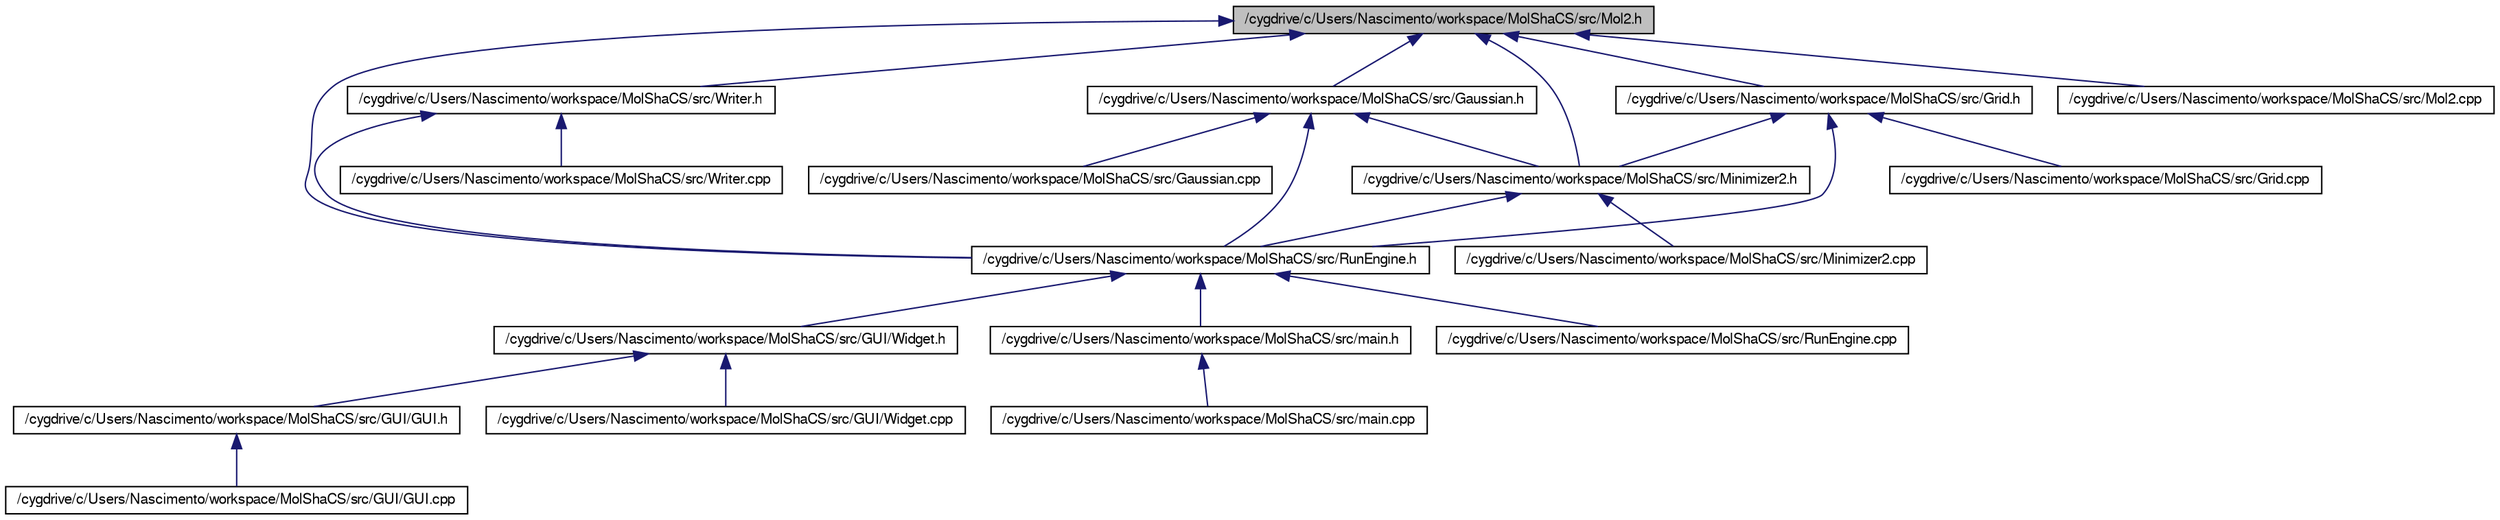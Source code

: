 digraph G
{
  edge [fontname="FreeSans",fontsize="10",labelfontname="FreeSans",labelfontsize="10"];
  node [fontname="FreeSans",fontsize="10",shape=record];
  Node1 [label="/cygdrive/c/Users/Nascimento/workspace/MolShaCS/src/Mol2.h",height=0.2,width=0.4,color="black", fillcolor="grey75", style="filled" fontcolor="black"];
  Node1 -> Node2 [dir=back,color="midnightblue",fontsize="10",style="solid"];
  Node2 [label="/cygdrive/c/Users/Nascimento/workspace/MolShaCS/src/Gaussian.h",height=0.2,width=0.4,color="black", fillcolor="white", style="filled",URL="$Gaussian_8h.html"];
  Node2 -> Node3 [dir=back,color="midnightblue",fontsize="10",style="solid"];
  Node3 [label="/cygdrive/c/Users/Nascimento/workspace/MolShaCS/src/Gaussian.cpp",height=0.2,width=0.4,color="black", fillcolor="white", style="filled",URL="$Gaussian_8cpp.html"];
  Node2 -> Node4 [dir=back,color="midnightblue",fontsize="10",style="solid"];
  Node4 [label="/cygdrive/c/Users/Nascimento/workspace/MolShaCS/src/Minimizer2.h",height=0.2,width=0.4,color="black", fillcolor="white", style="filled",URL="$Minimizer2_8h.html"];
  Node4 -> Node5 [dir=back,color="midnightblue",fontsize="10",style="solid"];
  Node5 [label="/cygdrive/c/Users/Nascimento/workspace/MolShaCS/src/RunEngine.h",height=0.2,width=0.4,color="black", fillcolor="white", style="filled",URL="$RunEngine_8h.html"];
  Node5 -> Node6 [dir=back,color="midnightblue",fontsize="10",style="solid"];
  Node6 [label="/cygdrive/c/Users/Nascimento/workspace/MolShaCS/src/GUI/Widget.h",height=0.2,width=0.4,color="black", fillcolor="white", style="filled",URL="$Widget_8h.html"];
  Node6 -> Node7 [dir=back,color="midnightblue",fontsize="10",style="solid"];
  Node7 [label="/cygdrive/c/Users/Nascimento/workspace/MolShaCS/src/GUI/GUI.h",height=0.2,width=0.4,color="black", fillcolor="white", style="filled",URL="$GUI_8h.html"];
  Node7 -> Node8 [dir=back,color="midnightblue",fontsize="10",style="solid"];
  Node8 [label="/cygdrive/c/Users/Nascimento/workspace/MolShaCS/src/GUI/GUI.cpp",height=0.2,width=0.4,color="black", fillcolor="white", style="filled",URL="$GUI_8cpp.html"];
  Node6 -> Node9 [dir=back,color="midnightblue",fontsize="10",style="solid"];
  Node9 [label="/cygdrive/c/Users/Nascimento/workspace/MolShaCS/src/GUI/Widget.cpp",height=0.2,width=0.4,color="black", fillcolor="white", style="filled",URL="$Widget_8cpp.html"];
  Node5 -> Node10 [dir=back,color="midnightblue",fontsize="10",style="solid"];
  Node10 [label="/cygdrive/c/Users/Nascimento/workspace/MolShaCS/src/main.h",height=0.2,width=0.4,color="black", fillcolor="white", style="filled",URL="$main_8h.html"];
  Node10 -> Node11 [dir=back,color="midnightblue",fontsize="10",style="solid"];
  Node11 [label="/cygdrive/c/Users/Nascimento/workspace/MolShaCS/src/main.cpp",height=0.2,width=0.4,color="black", fillcolor="white", style="filled",URL="$main_8cpp.html"];
  Node5 -> Node12 [dir=back,color="midnightblue",fontsize="10",style="solid"];
  Node12 [label="/cygdrive/c/Users/Nascimento/workspace/MolShaCS/src/RunEngine.cpp",height=0.2,width=0.4,color="black", fillcolor="white", style="filled",URL="$RunEngine_8cpp.html"];
  Node4 -> Node13 [dir=back,color="midnightblue",fontsize="10",style="solid"];
  Node13 [label="/cygdrive/c/Users/Nascimento/workspace/MolShaCS/src/Minimizer2.cpp",height=0.2,width=0.4,color="black", fillcolor="white", style="filled",URL="$Minimizer2_8cpp.html"];
  Node2 -> Node5 [dir=back,color="midnightblue",fontsize="10",style="solid"];
  Node1 -> Node14 [dir=back,color="midnightblue",fontsize="10",style="solid"];
  Node14 [label="/cygdrive/c/Users/Nascimento/workspace/MolShaCS/src/Grid.h",height=0.2,width=0.4,color="black", fillcolor="white", style="filled",URL="$Grid_8h.html"];
  Node14 -> Node15 [dir=back,color="midnightblue",fontsize="10",style="solid"];
  Node15 [label="/cygdrive/c/Users/Nascimento/workspace/MolShaCS/src/Grid.cpp",height=0.2,width=0.4,color="black", fillcolor="white", style="filled",URL="$Grid_8cpp.html"];
  Node14 -> Node5 [dir=back,color="midnightblue",fontsize="10",style="solid"];
  Node14 -> Node4 [dir=back,color="midnightblue",fontsize="10",style="solid"];
  Node1 -> Node5 [dir=back,color="midnightblue",fontsize="10",style="solid"];
  Node1 -> Node4 [dir=back,color="midnightblue",fontsize="10",style="solid"];
  Node1 -> Node16 [dir=back,color="midnightblue",fontsize="10",style="solid"];
  Node16 [label="/cygdrive/c/Users/Nascimento/workspace/MolShaCS/src/Writer.h",height=0.2,width=0.4,color="black", fillcolor="white", style="filled",URL="$Writer_8h.html"];
  Node16 -> Node5 [dir=back,color="midnightblue",fontsize="10",style="solid"];
  Node16 -> Node17 [dir=back,color="midnightblue",fontsize="10",style="solid"];
  Node17 [label="/cygdrive/c/Users/Nascimento/workspace/MolShaCS/src/Writer.cpp",height=0.2,width=0.4,color="black", fillcolor="white", style="filled",URL="$Writer_8cpp.html"];
  Node1 -> Node18 [dir=back,color="midnightblue",fontsize="10",style="solid"];
  Node18 [label="/cygdrive/c/Users/Nascimento/workspace/MolShaCS/src/Mol2.cpp",height=0.2,width=0.4,color="black", fillcolor="white", style="filled",URL="$Mol2_8cpp.html"];
}
